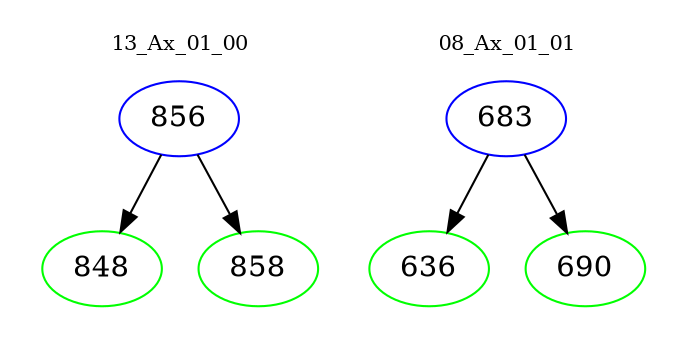 digraph{
subgraph cluster_0 {
color = white
label = "13_Ax_01_00";
fontsize=10;
T0_856 [label="856", color="blue"]
T0_856 -> T0_848 [color="black"]
T0_848 [label="848", color="green"]
T0_856 -> T0_858 [color="black"]
T0_858 [label="858", color="green"]
}
subgraph cluster_1 {
color = white
label = "08_Ax_01_01";
fontsize=10;
T1_683 [label="683", color="blue"]
T1_683 -> T1_636 [color="black"]
T1_636 [label="636", color="green"]
T1_683 -> T1_690 [color="black"]
T1_690 [label="690", color="green"]
}
}
